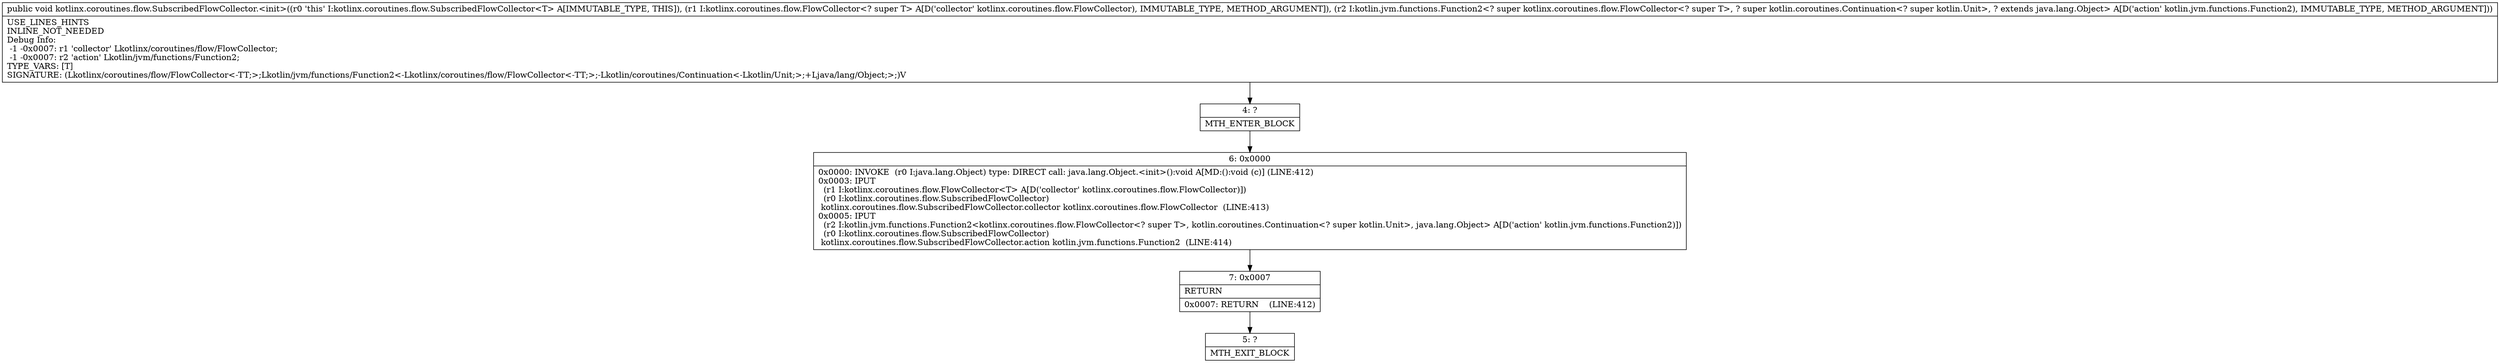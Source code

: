 digraph "CFG forkotlinx.coroutines.flow.SubscribedFlowCollector.\<init\>(Lkotlinx\/coroutines\/flow\/FlowCollector;Lkotlin\/jvm\/functions\/Function2;)V" {
Node_4 [shape=record,label="{4\:\ ?|MTH_ENTER_BLOCK\l}"];
Node_6 [shape=record,label="{6\:\ 0x0000|0x0000: INVOKE  (r0 I:java.lang.Object) type: DIRECT call: java.lang.Object.\<init\>():void A[MD:():void (c)] (LINE:412)\l0x0003: IPUT  \l  (r1 I:kotlinx.coroutines.flow.FlowCollector\<T\> A[D('collector' kotlinx.coroutines.flow.FlowCollector)])\l  (r0 I:kotlinx.coroutines.flow.SubscribedFlowCollector)\l kotlinx.coroutines.flow.SubscribedFlowCollector.collector kotlinx.coroutines.flow.FlowCollector  (LINE:413)\l0x0005: IPUT  \l  (r2 I:kotlin.jvm.functions.Function2\<kotlinx.coroutines.flow.FlowCollector\<? super T\>, kotlin.coroutines.Continuation\<? super kotlin.Unit\>, java.lang.Object\> A[D('action' kotlin.jvm.functions.Function2)])\l  (r0 I:kotlinx.coroutines.flow.SubscribedFlowCollector)\l kotlinx.coroutines.flow.SubscribedFlowCollector.action kotlin.jvm.functions.Function2  (LINE:414)\l}"];
Node_7 [shape=record,label="{7\:\ 0x0007|RETURN\l|0x0007: RETURN    (LINE:412)\l}"];
Node_5 [shape=record,label="{5\:\ ?|MTH_EXIT_BLOCK\l}"];
MethodNode[shape=record,label="{public void kotlinx.coroutines.flow.SubscribedFlowCollector.\<init\>((r0 'this' I:kotlinx.coroutines.flow.SubscribedFlowCollector\<T\> A[IMMUTABLE_TYPE, THIS]), (r1 I:kotlinx.coroutines.flow.FlowCollector\<? super T\> A[D('collector' kotlinx.coroutines.flow.FlowCollector), IMMUTABLE_TYPE, METHOD_ARGUMENT]), (r2 I:kotlin.jvm.functions.Function2\<? super kotlinx.coroutines.flow.FlowCollector\<? super T\>, ? super kotlin.coroutines.Continuation\<? super kotlin.Unit\>, ? extends java.lang.Object\> A[D('action' kotlin.jvm.functions.Function2), IMMUTABLE_TYPE, METHOD_ARGUMENT]))  | USE_LINES_HINTS\lINLINE_NOT_NEEDED\lDebug Info:\l  \-1 \-0x0007: r1 'collector' Lkotlinx\/coroutines\/flow\/FlowCollector;\l  \-1 \-0x0007: r2 'action' Lkotlin\/jvm\/functions\/Function2;\lTYPE_VARS: [T]\lSIGNATURE: (Lkotlinx\/coroutines\/flow\/FlowCollector\<\-TT;\>;Lkotlin\/jvm\/functions\/Function2\<\-Lkotlinx\/coroutines\/flow\/FlowCollector\<\-TT;\>;\-Lkotlin\/coroutines\/Continuation\<\-Lkotlin\/Unit;\>;+Ljava\/lang\/Object;\>;)V\l}"];
MethodNode -> Node_4;Node_4 -> Node_6;
Node_6 -> Node_7;
Node_7 -> Node_5;
}

